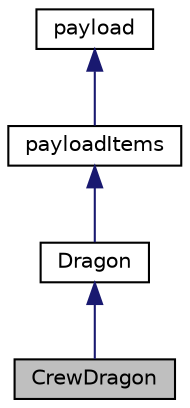 digraph "CrewDragon"
{
 // LATEX_PDF_SIZE
  edge [fontname="Helvetica",fontsize="10",labelfontname="Helvetica",labelfontsize="10"];
  node [fontname="Helvetica",fontsize="10",shape=record];
  Node1 [label="CrewDragon",height=0.2,width=0.4,color="black", fillcolor="grey75", style="filled", fontcolor="black",tooltip="CrewDragon Class."];
  Node2 -> Node1 [dir="back",color="midnightblue",fontsize="10",style="solid",fontname="Helvetica"];
  Node2 [label="Dragon",height=0.2,width=0.4,color="black", fillcolor="white", style="filled",URL="$classDragon.html",tooltip="Dragon Class."];
  Node3 -> Node2 [dir="back",color="midnightblue",fontsize="10",style="solid",fontname="Helvetica"];
  Node3 [label="payloadItems",height=0.2,width=0.4,color="black", fillcolor="white", style="filled",URL="$classpayloadItems.html",tooltip="payloadItems Class"];
  Node4 -> Node3 [dir="back",color="midnightblue",fontsize="10",style="solid",fontname="Helvetica"];
  Node4 [label="payload",height=0.2,width=0.4,color="black", fillcolor="white", style="filled",URL="$classpayload.html",tooltip="payload Class"];
}
